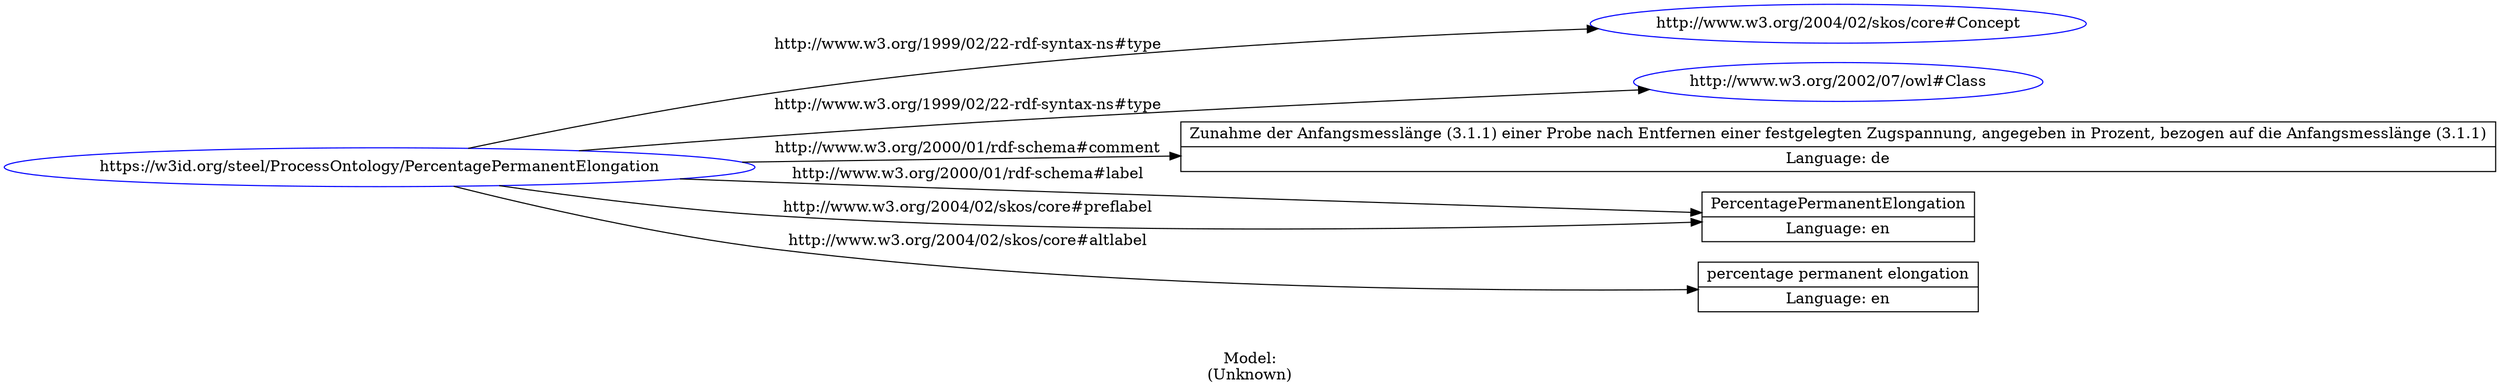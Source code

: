 digraph {
	rankdir = LR;
	charset="utf-8";

	"Rhttps://w3id.org/steel/ProcessOntology/PercentagePermanentElongation" -> "Rhttp://www.w3.org/2004/02/skos/core#Concept" [ label="http://www.w3.org/1999/02/22-rdf-syntax-ns#type" ];
	"Rhttps://w3id.org/steel/ProcessOntology/PercentagePermanentElongation" -> "Rhttp://www.w3.org/2002/07/owl#Class" [ label="http://www.w3.org/1999/02/22-rdf-syntax-ns#type" ];
	"Rhttps://w3id.org/steel/ProcessOntology/PercentagePermanentElongation" -> "LZunahme der Anfangsmesslänge (3.1.1) einer Probe nach Entfernen einer festgelegten Zugspannung, angegeben in Prozent, bezogen auf die Anfangsmesslänge (3.1.1)|Language: de" [ label="http://www.w3.org/2000/01/rdf-schema#comment" ];
	"Rhttps://w3id.org/steel/ProcessOntology/PercentagePermanentElongation" -> "LPercentagePermanentElongation|Language: en" [ label="http://www.w3.org/2000/01/rdf-schema#label" ];
	"Rhttps://w3id.org/steel/ProcessOntology/PercentagePermanentElongation" -> "Lpercentage permanent elongation|Language: en" [ label="http://www.w3.org/2004/02/skos/core#altlabel" ];
	"Rhttps://w3id.org/steel/ProcessOntology/PercentagePermanentElongation" -> "LPercentagePermanentElongation|Language: en" [ label="http://www.w3.org/2004/02/skos/core#preflabel" ];

	// Resources
	"Rhttps://w3id.org/steel/ProcessOntology/PercentagePermanentElongation" [ label="https://w3id.org/steel/ProcessOntology/PercentagePermanentElongation", shape = ellipse, color = blue ];
	"Rhttp://www.w3.org/2004/02/skos/core#Concept" [ label="http://www.w3.org/2004/02/skos/core#Concept", shape = ellipse, color = blue ];
	"Rhttp://www.w3.org/2002/07/owl#Class" [ label="http://www.w3.org/2002/07/owl#Class", shape = ellipse, color = blue ];

	// Anonymous nodes

	// Literals
	"LZunahme der Anfangsmesslänge (3.1.1) einer Probe nach Entfernen einer festgelegten Zugspannung, angegeben in Prozent, bezogen auf die Anfangsmesslänge (3.1.1)|Language: de" [ label="Zunahme der Anfangsmesslänge (3.1.1) einer Probe nach Entfernen einer festgelegten Zugspannung, angegeben in Prozent, bezogen auf die Anfangsmesslänge (3.1.1)|Language: de", shape = record ];
	"LPercentagePermanentElongation|Language: en" [ label="PercentagePermanentElongation|Language: en", shape = record ];
	"Lpercentage permanent elongation|Language: en" [ label="percentage permanent elongation|Language: en", shape = record ];

	label="\n\nModel:\n(Unknown)";
}
